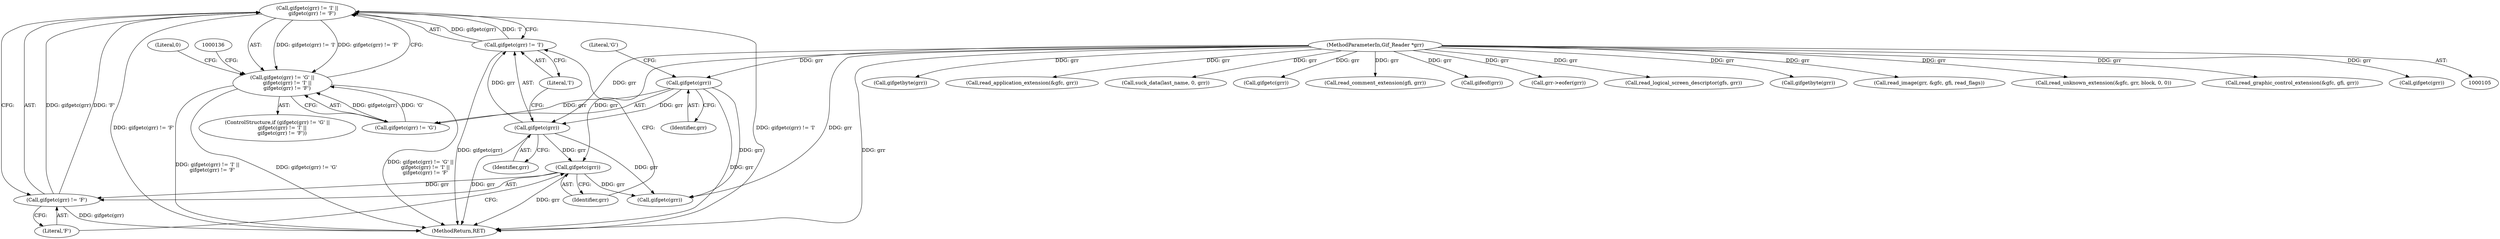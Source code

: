 digraph "0_gifsicle_118a46090c50829dc543179019e6140e1235f909@API" {
"1000124" [label="(Call,gifgetc(grr) != 'I' ||\n      gifgetc(grr) != 'F')"];
"1000125" [label="(Call,gifgetc(grr) != 'I')"];
"1000126" [label="(Call,gifgetc(grr))"];
"1000121" [label="(Call,gifgetc(grr))"];
"1000106" [label="(MethodParameterIn,Gif_Reader *grr)"];
"1000129" [label="(Call,gifgetc(grr) != 'F')"];
"1000130" [label="(Call,gifgetc(grr))"];
"1000119" [label="(Call,gifgetc(grr) != 'G' ||\n      gifgetc(grr) != 'I' ||\n      gifgetc(grr) != 'F')"];
"1000313" [label="(Call,gifgetbyte(grr))"];
"1000106" [label="(MethodParameterIn,Gif_Reader *grr)"];
"1000126" [label="(Call,gifgetc(grr))"];
"1000500" [label="(MethodReturn,RET)"];
"1000346" [label="(Call,read_application_extension(&gfc, grr))"];
"1000122" [label="(Identifier,grr)"];
"1000332" [label="(Call,suck_data(last_name, 0, grr))"];
"1000123" [label="(Literal,'G')"];
"1000118" [label="(ControlStructure,if (gifgetc(grr) != 'G' ||\n      gifgetc(grr) != 'I' ||\n      gifgetc(grr) != 'F'))"];
"1000141" [label="(Call,gifgetc(grr))"];
"1000130" [label="(Call,gifgetc(grr))"];
"1000340" [label="(Call,read_comment_extension(gfi, grr))"];
"1000241" [label="(Call,gifeof(grr))"];
"1000485" [label="(Call,grr->eofer(grr))"];
"1000134" [label="(Literal,0)"];
"1000233" [label="(Call,read_logical_screen_descriptor(gfs, grr))"];
"1000137" [label="(Call,gifgetc(grr))"];
"1000125" [label="(Call,gifgetc(grr) != 'I')"];
"1000121" [label="(Call,gifgetc(grr))"];
"1000247" [label="(Call,gifgetbyte(grr))"];
"1000120" [label="(Call,gifgetc(grr) != 'G')"];
"1000276" [label="(Call,read_image(grr, &gfc, gfi, read_flags))"];
"1000352" [label="(Call,read_unknown_extension(&gfc, grr, block, 0, 0))"];
"1000323" [label="(Call,read_graphic_control_extension(&gfc, gfi, grr))"];
"1000129" [label="(Call,gifgetc(grr) != 'F')"];
"1000119" [label="(Call,gifgetc(grr) != 'G' ||\n      gifgetc(grr) != 'I' ||\n      gifgetc(grr) != 'F')"];
"1000145" [label="(Call,gifgetc(grr))"];
"1000127" [label="(Identifier,grr)"];
"1000132" [label="(Literal,'F')"];
"1000128" [label="(Literal,'I')"];
"1000131" [label="(Identifier,grr)"];
"1000124" [label="(Call,gifgetc(grr) != 'I' ||\n      gifgetc(grr) != 'F')"];
"1000124" -> "1000119"  [label="AST: "];
"1000124" -> "1000125"  [label="CFG: "];
"1000124" -> "1000129"  [label="CFG: "];
"1000125" -> "1000124"  [label="AST: "];
"1000129" -> "1000124"  [label="AST: "];
"1000119" -> "1000124"  [label="CFG: "];
"1000124" -> "1000500"  [label="DDG: gifgetc(grr) != 'I'"];
"1000124" -> "1000500"  [label="DDG: gifgetc(grr) != 'F'"];
"1000124" -> "1000119"  [label="DDG: gifgetc(grr) != 'I'"];
"1000124" -> "1000119"  [label="DDG: gifgetc(grr) != 'F'"];
"1000125" -> "1000124"  [label="DDG: gifgetc(grr)"];
"1000125" -> "1000124"  [label="DDG: 'I'"];
"1000129" -> "1000124"  [label="DDG: gifgetc(grr)"];
"1000129" -> "1000124"  [label="DDG: 'F'"];
"1000125" -> "1000128"  [label="CFG: "];
"1000126" -> "1000125"  [label="AST: "];
"1000128" -> "1000125"  [label="AST: "];
"1000131" -> "1000125"  [label="CFG: "];
"1000125" -> "1000500"  [label="DDG: gifgetc(grr)"];
"1000126" -> "1000125"  [label="DDG: grr"];
"1000126" -> "1000127"  [label="CFG: "];
"1000127" -> "1000126"  [label="AST: "];
"1000128" -> "1000126"  [label="CFG: "];
"1000126" -> "1000500"  [label="DDG: grr"];
"1000121" -> "1000126"  [label="DDG: grr"];
"1000106" -> "1000126"  [label="DDG: grr"];
"1000126" -> "1000130"  [label="DDG: grr"];
"1000126" -> "1000137"  [label="DDG: grr"];
"1000121" -> "1000120"  [label="AST: "];
"1000121" -> "1000122"  [label="CFG: "];
"1000122" -> "1000121"  [label="AST: "];
"1000123" -> "1000121"  [label="CFG: "];
"1000121" -> "1000500"  [label="DDG: grr"];
"1000121" -> "1000120"  [label="DDG: grr"];
"1000106" -> "1000121"  [label="DDG: grr"];
"1000121" -> "1000137"  [label="DDG: grr"];
"1000106" -> "1000105"  [label="AST: "];
"1000106" -> "1000500"  [label="DDG: grr"];
"1000106" -> "1000130"  [label="DDG: grr"];
"1000106" -> "1000137"  [label="DDG: grr"];
"1000106" -> "1000141"  [label="DDG: grr"];
"1000106" -> "1000145"  [label="DDG: grr"];
"1000106" -> "1000233"  [label="DDG: grr"];
"1000106" -> "1000241"  [label="DDG: grr"];
"1000106" -> "1000247"  [label="DDG: grr"];
"1000106" -> "1000276"  [label="DDG: grr"];
"1000106" -> "1000313"  [label="DDG: grr"];
"1000106" -> "1000323"  [label="DDG: grr"];
"1000106" -> "1000332"  [label="DDG: grr"];
"1000106" -> "1000340"  [label="DDG: grr"];
"1000106" -> "1000346"  [label="DDG: grr"];
"1000106" -> "1000352"  [label="DDG: grr"];
"1000106" -> "1000485"  [label="DDG: grr"];
"1000129" -> "1000132"  [label="CFG: "];
"1000130" -> "1000129"  [label="AST: "];
"1000132" -> "1000129"  [label="AST: "];
"1000129" -> "1000500"  [label="DDG: gifgetc(grr)"];
"1000130" -> "1000129"  [label="DDG: grr"];
"1000130" -> "1000131"  [label="CFG: "];
"1000131" -> "1000130"  [label="AST: "];
"1000132" -> "1000130"  [label="CFG: "];
"1000130" -> "1000500"  [label="DDG: grr"];
"1000130" -> "1000137"  [label="DDG: grr"];
"1000119" -> "1000118"  [label="AST: "];
"1000119" -> "1000120"  [label="CFG: "];
"1000120" -> "1000119"  [label="AST: "];
"1000134" -> "1000119"  [label="CFG: "];
"1000136" -> "1000119"  [label="CFG: "];
"1000119" -> "1000500"  [label="DDG: gifgetc(grr) != 'G'"];
"1000119" -> "1000500"  [label="DDG: gifgetc(grr) != 'G' ||\n      gifgetc(grr) != 'I' ||\n      gifgetc(grr) != 'F'"];
"1000119" -> "1000500"  [label="DDG: gifgetc(grr) != 'I' ||\n      gifgetc(grr) != 'F'"];
"1000120" -> "1000119"  [label="DDG: gifgetc(grr)"];
"1000120" -> "1000119"  [label="DDG: 'G'"];
}
